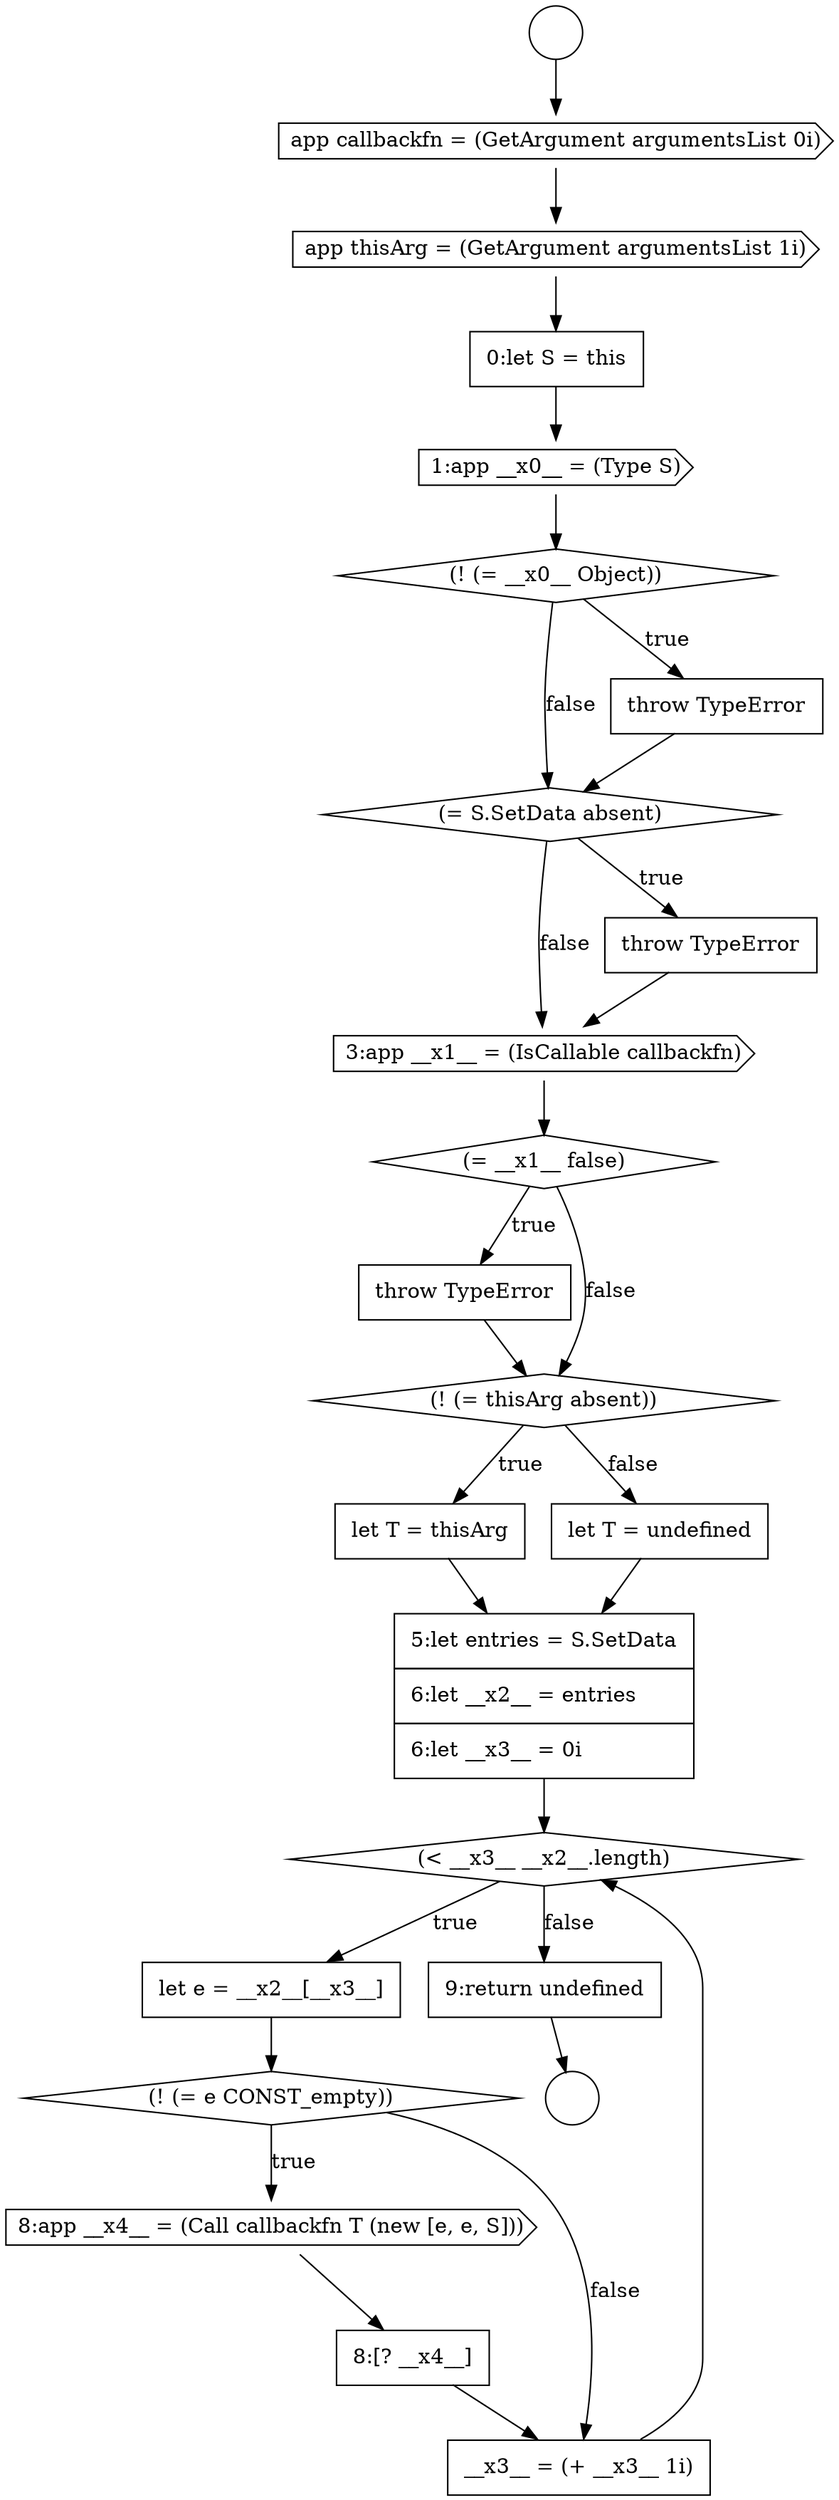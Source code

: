 digraph {
  node15045 [shape=none, margin=0, label=<<font color="black">
    <table border="0" cellborder="1" cellspacing="0" cellpadding="10">
      <tr><td align="left">5:let entries = S.SetData</td></tr>
      <tr><td align="left">6:let __x2__ = entries</td></tr>
      <tr><td align="left">6:let __x3__ = 0i</td></tr>
    </table>
  </font>> color="black" fillcolor="white" style=filled]
  node15032 [shape=cds, label=<<font color="black">app thisArg = (GetArgument argumentsList 1i)</font>> color="black" fillcolor="white" style=filled]
  node15033 [shape=none, margin=0, label=<<font color="black">
    <table border="0" cellborder="1" cellspacing="0" cellpadding="10">
      <tr><td align="left">0:let S = this</td></tr>
    </table>
  </font>> color="black" fillcolor="white" style=filled]
  node15040 [shape=diamond, label=<<font color="black">(= __x1__ false)</font>> color="black" fillcolor="white" style=filled]
  node15041 [shape=none, margin=0, label=<<font color="black">
    <table border="0" cellborder="1" cellspacing="0" cellpadding="10">
      <tr><td align="left">throw TypeError</td></tr>
    </table>
  </font>> color="black" fillcolor="white" style=filled]
  node15046 [shape=diamond, label=<<font color="black">(&lt; __x3__ __x2__.length)</font>> color="black" fillcolor="white" style=filled]
  node15029 [shape=circle label=" " color="black" fillcolor="white" style=filled]
  node15050 [shape=none, margin=0, label=<<font color="black">
    <table border="0" cellborder="1" cellspacing="0" cellpadding="10">
      <tr><td align="left">8:[? __x4__]</td></tr>
    </table>
  </font>> color="black" fillcolor="white" style=filled]
  node15047 [shape=none, margin=0, label=<<font color="black">
    <table border="0" cellborder="1" cellspacing="0" cellpadding="10">
      <tr><td align="left">let e = __x2__[__x3__]</td></tr>
    </table>
  </font>> color="black" fillcolor="white" style=filled]
  node15037 [shape=diamond, label=<<font color="black">(= S.SetData absent)</font>> color="black" fillcolor="white" style=filled]
  node15030 [shape=circle label=" " color="black" fillcolor="white" style=filled]
  node15036 [shape=none, margin=0, label=<<font color="black">
    <table border="0" cellborder="1" cellspacing="0" cellpadding="10">
      <tr><td align="left">throw TypeError</td></tr>
    </table>
  </font>> color="black" fillcolor="white" style=filled]
  node15049 [shape=cds, label=<<font color="black">8:app __x4__ = (Call callbackfn T (new [e, e, S]))</font>> color="black" fillcolor="white" style=filled]
  node15043 [shape=none, margin=0, label=<<font color="black">
    <table border="0" cellborder="1" cellspacing="0" cellpadding="10">
      <tr><td align="left">let T = thisArg</td></tr>
    </table>
  </font>> color="black" fillcolor="white" style=filled]
  node15035 [shape=diamond, label=<<font color="black">(! (= __x0__ Object))</font>> color="black" fillcolor="white" style=filled]
  node15031 [shape=cds, label=<<font color="black">app callbackfn = (GetArgument argumentsList 0i)</font>> color="black" fillcolor="white" style=filled]
  node15052 [shape=none, margin=0, label=<<font color="black">
    <table border="0" cellborder="1" cellspacing="0" cellpadding="10">
      <tr><td align="left">9:return undefined</td></tr>
    </table>
  </font>> color="black" fillcolor="white" style=filled]
  node15044 [shape=none, margin=0, label=<<font color="black">
    <table border="0" cellborder="1" cellspacing="0" cellpadding="10">
      <tr><td align="left">let T = undefined</td></tr>
    </table>
  </font>> color="black" fillcolor="white" style=filled]
  node15034 [shape=cds, label=<<font color="black">1:app __x0__ = (Type S)</font>> color="black" fillcolor="white" style=filled]
  node15051 [shape=none, margin=0, label=<<font color="black">
    <table border="0" cellborder="1" cellspacing="0" cellpadding="10">
      <tr><td align="left">__x3__ = (+ __x3__ 1i)</td></tr>
    </table>
  </font>> color="black" fillcolor="white" style=filled]
  node15039 [shape=cds, label=<<font color="black">3:app __x1__ = (IsCallable callbackfn)</font>> color="black" fillcolor="white" style=filled]
  node15042 [shape=diamond, label=<<font color="black">(! (= thisArg absent))</font>> color="black" fillcolor="white" style=filled]
  node15048 [shape=diamond, label=<<font color="black">(! (= e CONST_empty))</font>> color="black" fillcolor="white" style=filled]
  node15038 [shape=none, margin=0, label=<<font color="black">
    <table border="0" cellborder="1" cellspacing="0" cellpadding="10">
      <tr><td align="left">throw TypeError</td></tr>
    </table>
  </font>> color="black" fillcolor="white" style=filled]
  node15031 -> node15032 [ color="black"]
  node15039 -> node15040 [ color="black"]
  node15029 -> node15031 [ color="black"]
  node15050 -> node15051 [ color="black"]
  node15041 -> node15042 [ color="black"]
  node15043 -> node15045 [ color="black"]
  node15047 -> node15048 [ color="black"]
  node15036 -> node15037 [ color="black"]
  node15034 -> node15035 [ color="black"]
  node15032 -> node15033 [ color="black"]
  node15048 -> node15049 [label=<<font color="black">true</font>> color="black"]
  node15048 -> node15051 [label=<<font color="black">false</font>> color="black"]
  node15052 -> node15030 [ color="black"]
  node15042 -> node15043 [label=<<font color="black">true</font>> color="black"]
  node15042 -> node15044 [label=<<font color="black">false</font>> color="black"]
  node15044 -> node15045 [ color="black"]
  node15037 -> node15038 [label=<<font color="black">true</font>> color="black"]
  node15037 -> node15039 [label=<<font color="black">false</font>> color="black"]
  node15046 -> node15047 [label=<<font color="black">true</font>> color="black"]
  node15046 -> node15052 [label=<<font color="black">false</font>> color="black"]
  node15038 -> node15039 [ color="black"]
  node15049 -> node15050 [ color="black"]
  node15045 -> node15046 [ color="black"]
  node15040 -> node15041 [label=<<font color="black">true</font>> color="black"]
  node15040 -> node15042 [label=<<font color="black">false</font>> color="black"]
  node15035 -> node15036 [label=<<font color="black">true</font>> color="black"]
  node15035 -> node15037 [label=<<font color="black">false</font>> color="black"]
  node15051 -> node15046 [ color="black"]
  node15033 -> node15034 [ color="black"]
}
